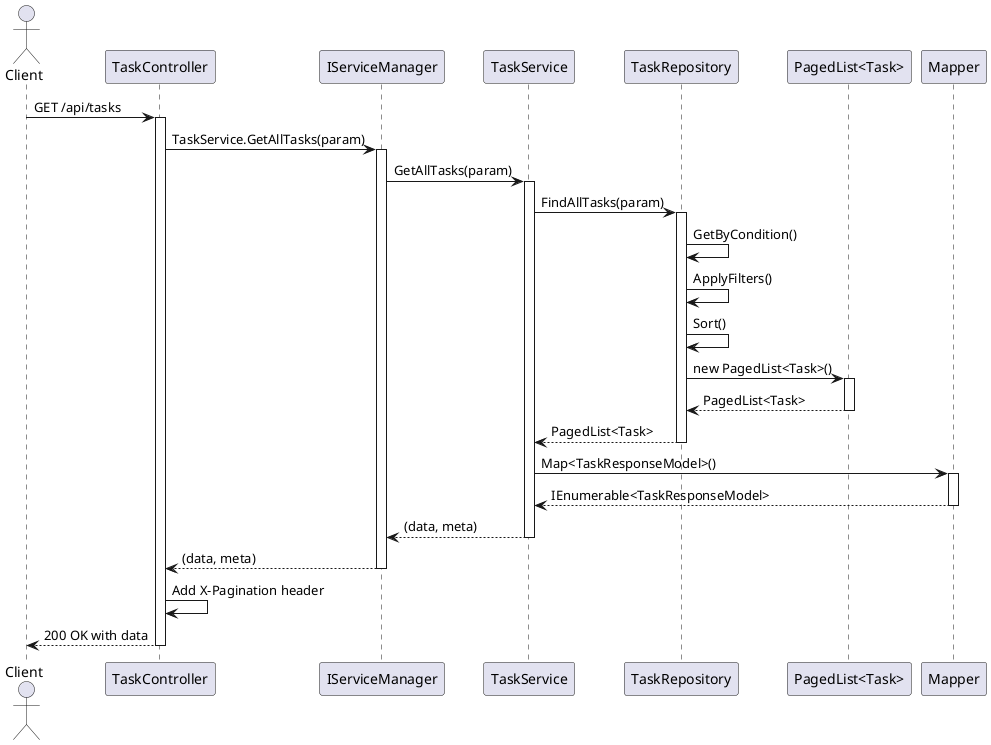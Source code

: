@startuml
actor Client
participant "TaskController" as TC
participant "IServiceManager" as ISM
participant "TaskService" as TS
participant "TaskRepository" as TR
participant "PagedList<Task>" as PL
participant "Mapper" as M

Client -> TC : GET /api/tasks
activate TC

TC -> ISM : TaskService.GetAllTasks(param)
activate ISM

ISM -> TS : GetAllTasks(param)
activate TS

TS -> TR : FindAllTasks(param)
activate TR

TR -> TR : GetByCondition()
TR -> TR : ApplyFilters()
TR -> TR : Sort()
TR -> PL : new PagedList<Task>()
activate PL
PL --> TR : PagedList<Task>
deactivate PL

TR --> TS : PagedList<Task>
deactivate TR

TS -> M : Map<TaskResponseModel>()
activate M
M --> TS : IEnumerable<TaskResponseModel>
deactivate M

TS --> ISM : (data, meta)
deactivate TS

ISM --> TC : (data, meta)
deactivate ISM

TC -> TC : Add X-Pagination header
TC --> Client : 200 OK with data
deactivate TC

@enduml